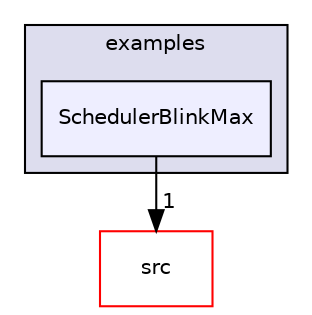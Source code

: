 digraph "examples/SchedulerBlinkMax" {
  compound=true
  node [ fontsize="10", fontname="Helvetica"];
  edge [ labelfontsize="10", labelfontname="Helvetica"];
  subgraph clusterdir_d28a4824dc47e487b107a5db32ef43c4 {
    graph [ bgcolor="#ddddee", pencolor="black", label="examples" fontname="Helvetica", fontsize="10", URL="dir_d28a4824dc47e487b107a5db32ef43c4.html"]
  dir_6a93d37ed20d7d579081c74bc71769b9 [shape=box, label="SchedulerBlinkMax", style="filled", fillcolor="#eeeeff", pencolor="black", URL="dir_6a93d37ed20d7d579081c74bc71769b9.html"];
  }
  dir_68267d1309a1af8e8297ef4c3efbcdba [shape=box label="src" fillcolor="white" style="filled" color="red" URL="dir_68267d1309a1af8e8297ef4c3efbcdba.html"];
  dir_6a93d37ed20d7d579081c74bc71769b9->dir_68267d1309a1af8e8297ef4c3efbcdba [headlabel="1", labeldistance=1.5 headhref="dir_000009_000023.html"];
}
